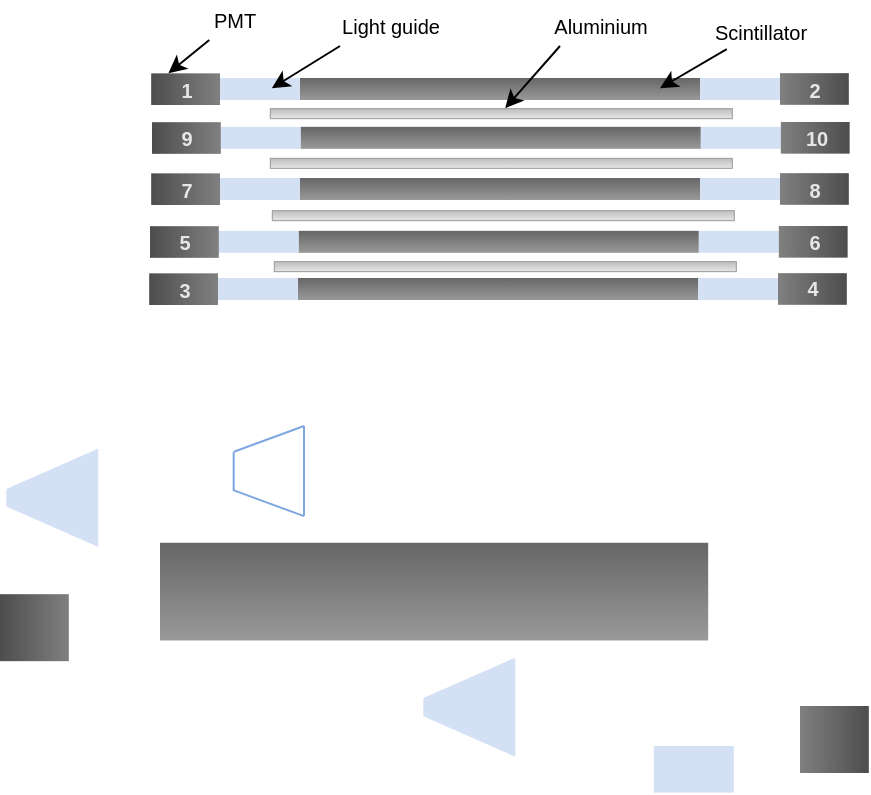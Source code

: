 <mxfile version="17.4.2" type="device"><diagram id="F793rIssLFSxNm0j3WOR" name="Pagina-2"><mxGraphModel dx="610" dy="468" grid="1" gridSize="10" guides="1" tooltips="1" connect="1" arrows="1" fold="1" page="1" pageScale="1" pageWidth="1169" pageHeight="827" math="0" shadow="0"><root><mxCell id="0"/><mxCell id="1" parent="0"/><mxCell id="4G-lnaGGp1i9wqiPuR36-37" value="" style="group" vertex="1" connectable="0" parent="1"><mxGeometry x="205.59" y="143.58" width="348.82" height="17.92" as="geometry"/></mxCell><mxCell id="4G-lnaGGp1i9wqiPuR36-16" value="" style="rounded=0;whiteSpace=wrap;html=1;fillColor=#D4E1F5;strokeColor=none;glass=0;sketch=0;shadow=0;" vertex="1" parent="4G-lnaGGp1i9wqiPuR36-37"><mxGeometry x="34.41" y="2.42" width="40" height="11" as="geometry"/></mxCell><mxCell id="4G-lnaGGp1i9wqiPuR36-2" value="" style="rounded=0;whiteSpace=wrap;html=1;arcSize=29;strokeColor=none;fillColor=#4D4D4D;gradientColor=#808080;gradientDirection=east;rotation=-180;direction=west;container=0;" vertex="1" parent="4G-lnaGGp1i9wqiPuR36-37"><mxGeometry x="-2.842e-14" y="0.09" width="34.41" height="15.83" as="geometry"/></mxCell><mxCell id="4G-lnaGGp1i9wqiPuR36-22" value="" style="rounded=0;whiteSpace=wrap;html=1;fillColor=#666666;strokeColor=none;glass=0;sketch=0;shadow=0;gradientColor=#999999;" vertex="1" parent="4G-lnaGGp1i9wqiPuR36-37"><mxGeometry x="74.41" y="2.42" width="200" height="11" as="geometry"/></mxCell><mxCell id="4G-lnaGGp1i9wqiPuR36-25" value="" style="rounded=0;whiteSpace=wrap;html=1;fillColor=#D4E1F5;strokeColor=none;glass=0;sketch=0;shadow=0;" vertex="1" parent="4G-lnaGGp1i9wqiPuR36-37"><mxGeometry x="274.41" y="2.42" width="40" height="11" as="geometry"/></mxCell><mxCell id="4G-lnaGGp1i9wqiPuR36-26" value="" style="rounded=0;whiteSpace=wrap;html=1;arcSize=29;strokeColor=none;fillColor=#4D4D4D;gradientColor=#808080;gradientDirection=east;rotation=-180;direction=west;container=0;flipH=1;" vertex="1" parent="4G-lnaGGp1i9wqiPuR36-37"><mxGeometry x="314.41" y="2.842e-14" width="34.41" height="15.83" as="geometry"/></mxCell><mxCell id="4G-lnaGGp1i9wqiPuR36-79" value="&lt;b&gt;&lt;font color=&quot;#e6e6e6&quot;&gt;1&lt;/font&gt;&lt;/b&gt;" style="text;html=1;align=center;verticalAlign=middle;resizable=0;points=[];autosize=1;strokeColor=none;fillColor=none;fontSize=10;fontColor=#000000;" vertex="1" parent="4G-lnaGGp1i9wqiPuR36-37"><mxGeometry x="7.2" y="-2.08" width="20" height="20" as="geometry"/></mxCell><mxCell id="4G-lnaGGp1i9wqiPuR36-84" value="&lt;b&gt;&lt;font color=&quot;#e6e6e6&quot;&gt;2&lt;/font&gt;&lt;/b&gt;" style="text;html=1;align=center;verticalAlign=middle;resizable=0;points=[];autosize=1;strokeColor=none;fillColor=none;fontSize=10;fontColor=#000000;" vertex="1" parent="4G-lnaGGp1i9wqiPuR36-37"><mxGeometry x="321.62" y="-2.08" width="20" height="20" as="geometry"/></mxCell><mxCell id="4G-lnaGGp1i9wqiPuR36-38" value="" style="group" vertex="1" connectable="0" parent="1"><mxGeometry x="206.0" y="168" width="348.82" height="18.09" as="geometry"/></mxCell><mxCell id="4G-lnaGGp1i9wqiPuR36-39" value="" style="rounded=0;whiteSpace=wrap;html=1;fillColor=#D4E1F5;strokeColor=none;glass=0;sketch=0;shadow=0;" vertex="1" parent="4G-lnaGGp1i9wqiPuR36-38"><mxGeometry x="34.41" y="2.42" width="40" height="11" as="geometry"/></mxCell><mxCell id="4G-lnaGGp1i9wqiPuR36-40" value="" style="rounded=0;whiteSpace=wrap;html=1;arcSize=29;strokeColor=none;fillColor=#4D4D4D;gradientColor=#808080;gradientDirection=east;rotation=-180;direction=west;container=0;" vertex="1" parent="4G-lnaGGp1i9wqiPuR36-38"><mxGeometry x="-2.842e-14" y="0.09" width="34.41" height="15.83" as="geometry"/></mxCell><mxCell id="4G-lnaGGp1i9wqiPuR36-41" value="" style="rounded=0;whiteSpace=wrap;html=1;fillColor=#666666;strokeColor=none;glass=0;sketch=0;shadow=0;gradientColor=#999999;" vertex="1" parent="4G-lnaGGp1i9wqiPuR36-38"><mxGeometry x="74.41" y="2.42" width="200" height="11" as="geometry"/></mxCell><mxCell id="4G-lnaGGp1i9wqiPuR36-42" value="" style="rounded=0;whiteSpace=wrap;html=1;fillColor=#D4E1F5;strokeColor=none;glass=0;sketch=0;shadow=0;" vertex="1" parent="4G-lnaGGp1i9wqiPuR36-38"><mxGeometry x="274.41" y="2.42" width="40" height="11" as="geometry"/></mxCell><mxCell id="4G-lnaGGp1i9wqiPuR36-43" value="" style="rounded=0;whiteSpace=wrap;html=1;arcSize=29;strokeColor=none;fillColor=#4D4D4D;gradientColor=#808080;gradientDirection=east;rotation=-180;direction=west;container=0;flipH=1;" vertex="1" parent="4G-lnaGGp1i9wqiPuR36-38"><mxGeometry x="314.41" y="2.842e-14" width="34.41" height="15.83" as="geometry"/></mxCell><mxCell id="4G-lnaGGp1i9wqiPuR36-63" value="" style="rounded=0;whiteSpace=wrap;html=1;shadow=0;glass=0;sketch=0;strokeColor=#999999;fillColor=#BDBDBD;gradientColor=#E6E6E6;strokeWidth=0.5;" vertex="1" parent="4G-lnaGGp1i9wqiPuR36-38"><mxGeometry x="58.91" y="-6.91" width="231" height="5" as="geometry"/></mxCell><mxCell id="4G-lnaGGp1i9wqiPuR36-80" value="&lt;b&gt;&lt;font color=&quot;#e6e6e6&quot;&gt;9&lt;/font&gt;&lt;/b&gt;" style="text;html=1;align=center;verticalAlign=middle;resizable=0;points=[];autosize=1;strokeColor=none;fillColor=none;fontSize=10;fontColor=#000000;" vertex="1" parent="4G-lnaGGp1i9wqiPuR36-38"><mxGeometry x="7.21" y="-1.91" width="20" height="20" as="geometry"/></mxCell><mxCell id="4G-lnaGGp1i9wqiPuR36-85" value="&lt;b&gt;&lt;font color=&quot;#e6e6e6&quot;&gt;10&lt;/font&gt;&lt;/b&gt;" style="text;html=1;align=center;verticalAlign=middle;resizable=0;points=[];autosize=1;strokeColor=none;fillColor=none;fontSize=10;fontColor=#000000;" vertex="1" parent="4G-lnaGGp1i9wqiPuR36-38"><mxGeometry x="316.61" y="-2.08" width="30" height="20" as="geometry"/></mxCell><mxCell id="4G-lnaGGp1i9wqiPuR36-44" value="" style="group" vertex="1" connectable="0" parent="1"><mxGeometry x="205.59" y="193.58" width="348.82" height="18.01" as="geometry"/></mxCell><mxCell id="4G-lnaGGp1i9wqiPuR36-45" value="" style="rounded=0;whiteSpace=wrap;html=1;fillColor=#D4E1F5;strokeColor=none;glass=0;sketch=0;shadow=0;" vertex="1" parent="4G-lnaGGp1i9wqiPuR36-44"><mxGeometry x="34.41" y="2.42" width="40" height="11" as="geometry"/></mxCell><mxCell id="4G-lnaGGp1i9wqiPuR36-46" value="" style="rounded=0;whiteSpace=wrap;html=1;arcSize=29;strokeColor=none;fillColor=#4D4D4D;gradientColor=#808080;gradientDirection=east;rotation=-180;direction=west;container=0;" vertex="1" parent="4G-lnaGGp1i9wqiPuR36-44"><mxGeometry x="-2.842e-14" y="0.09" width="34.41" height="15.83" as="geometry"/></mxCell><mxCell id="4G-lnaGGp1i9wqiPuR36-47" value="" style="rounded=0;whiteSpace=wrap;html=1;fillColor=#666666;strokeColor=none;glass=0;sketch=0;shadow=0;gradientColor=#999999;" vertex="1" parent="4G-lnaGGp1i9wqiPuR36-44"><mxGeometry x="74.41" y="2.42" width="200" height="11" as="geometry"/></mxCell><mxCell id="4G-lnaGGp1i9wqiPuR36-48" value="" style="rounded=0;whiteSpace=wrap;html=1;fillColor=#D4E1F5;strokeColor=none;glass=0;sketch=0;shadow=0;" vertex="1" parent="4G-lnaGGp1i9wqiPuR36-44"><mxGeometry x="274.41" y="2.42" width="40" height="11" as="geometry"/></mxCell><mxCell id="4G-lnaGGp1i9wqiPuR36-49" value="" style="rounded=0;whiteSpace=wrap;html=1;arcSize=29;strokeColor=none;fillColor=#4D4D4D;gradientColor=#808080;gradientDirection=east;rotation=-180;direction=west;container=0;flipH=1;" vertex="1" parent="4G-lnaGGp1i9wqiPuR36-44"><mxGeometry x="314.41" y="2.842e-14" width="34.41" height="15.83" as="geometry"/></mxCell><mxCell id="4G-lnaGGp1i9wqiPuR36-81" value="&lt;b&gt;&lt;font color=&quot;#e6e6e6&quot;&gt;7&lt;/font&gt;&lt;/b&gt;" style="text;html=1;align=center;verticalAlign=middle;resizable=0;points=[];autosize=1;strokeColor=none;fillColor=none;fontSize=10;fontColor=#000000;" vertex="1" parent="4G-lnaGGp1i9wqiPuR36-44"><mxGeometry x="7.21" y="-1.99" width="20" height="20" as="geometry"/></mxCell><mxCell id="4G-lnaGGp1i9wqiPuR36-86" value="&lt;b&gt;&lt;font color=&quot;#e6e6e6&quot;&gt;8&lt;/font&gt;&lt;/b&gt;" style="text;html=1;align=center;verticalAlign=middle;resizable=0;points=[];autosize=1;strokeColor=none;fillColor=none;fontSize=10;fontColor=#000000;" vertex="1" parent="4G-lnaGGp1i9wqiPuR36-44"><mxGeometry x="321.62" y="-1.99" width="20" height="20" as="geometry"/></mxCell><mxCell id="4G-lnaGGp1i9wqiPuR36-50" value="" style="group" vertex="1" connectable="0" parent="1"><mxGeometry x="205.0" y="220" width="348.82" height="18.01" as="geometry"/></mxCell><mxCell id="4G-lnaGGp1i9wqiPuR36-51" value="" style="rounded=0;whiteSpace=wrap;html=1;fillColor=#D4E1F5;strokeColor=none;glass=0;sketch=0;shadow=0;" vertex="1" parent="4G-lnaGGp1i9wqiPuR36-50"><mxGeometry x="34.41" y="2.42" width="40" height="11" as="geometry"/></mxCell><mxCell id="4G-lnaGGp1i9wqiPuR36-52" value="" style="rounded=0;whiteSpace=wrap;html=1;arcSize=29;strokeColor=none;fillColor=#4D4D4D;gradientColor=#808080;gradientDirection=east;rotation=-180;direction=west;container=0;" vertex="1" parent="4G-lnaGGp1i9wqiPuR36-50"><mxGeometry x="-2.842e-14" y="0.09" width="34.41" height="15.83" as="geometry"/></mxCell><mxCell id="4G-lnaGGp1i9wqiPuR36-53" value="" style="rounded=0;whiteSpace=wrap;html=1;fillColor=#666666;strokeColor=none;glass=0;sketch=0;shadow=0;gradientColor=#999999;" vertex="1" parent="4G-lnaGGp1i9wqiPuR36-50"><mxGeometry x="74.41" y="2.42" width="200" height="11" as="geometry"/></mxCell><mxCell id="4G-lnaGGp1i9wqiPuR36-54" value="" style="rounded=0;whiteSpace=wrap;html=1;fillColor=#D4E1F5;strokeColor=none;glass=0;sketch=0;shadow=0;" vertex="1" parent="4G-lnaGGp1i9wqiPuR36-50"><mxGeometry x="274.41" y="2.42" width="40" height="11" as="geometry"/></mxCell><mxCell id="4G-lnaGGp1i9wqiPuR36-55" value="" style="rounded=0;whiteSpace=wrap;html=1;arcSize=29;strokeColor=none;fillColor=#4D4D4D;gradientColor=#808080;gradientDirection=east;rotation=-180;direction=west;container=0;flipH=1;" vertex="1" parent="4G-lnaGGp1i9wqiPuR36-50"><mxGeometry x="314.41" y="2.842e-14" width="34.41" height="15.83" as="geometry"/></mxCell><mxCell id="4G-lnaGGp1i9wqiPuR36-82" value="&lt;b&gt;&lt;font color=&quot;#e6e6e6&quot;&gt;5&lt;/font&gt;&lt;/b&gt;" style="text;html=1;align=center;verticalAlign=middle;resizable=0;points=[];autosize=1;strokeColor=none;fillColor=none;fontSize=10;fontColor=#000000;" vertex="1" parent="4G-lnaGGp1i9wqiPuR36-50"><mxGeometry x="7.21" y="-2" width="20" height="20" as="geometry"/></mxCell><mxCell id="4G-lnaGGp1i9wqiPuR36-87" value="&lt;b&gt;&lt;font color=&quot;#e6e6e6&quot;&gt;6&lt;/font&gt;&lt;/b&gt;" style="text;html=1;align=center;verticalAlign=middle;resizable=0;points=[];autosize=1;strokeColor=none;fillColor=none;fontSize=10;fontColor=#000000;" vertex="1" parent="4G-lnaGGp1i9wqiPuR36-50"><mxGeometry x="321.62" y="-1.99" width="20" height="20" as="geometry"/></mxCell><mxCell id="4G-lnaGGp1i9wqiPuR36-56" value="" style="group" vertex="1" connectable="0" parent="1"><mxGeometry x="204.59" y="243.58" width="348.82" height="17.92" as="geometry"/></mxCell><mxCell id="4G-lnaGGp1i9wqiPuR36-57" value="" style="rounded=0;whiteSpace=wrap;html=1;fillColor=#D4E1F5;strokeColor=none;glass=0;sketch=0;shadow=0;" vertex="1" parent="4G-lnaGGp1i9wqiPuR36-56"><mxGeometry x="34.41" y="2.42" width="40" height="11" as="geometry"/></mxCell><mxCell id="4G-lnaGGp1i9wqiPuR36-58" value="" style="rounded=0;whiteSpace=wrap;html=1;arcSize=29;strokeColor=none;fillColor=#4D4D4D;gradientColor=#808080;gradientDirection=east;rotation=-180;direction=west;container=0;" vertex="1" parent="4G-lnaGGp1i9wqiPuR36-56"><mxGeometry x="-2.842e-14" y="0.09" width="34.41" height="15.83" as="geometry"/></mxCell><mxCell id="4G-lnaGGp1i9wqiPuR36-59" value="" style="rounded=0;whiteSpace=wrap;html=1;fillColor=#666666;strokeColor=none;glass=0;sketch=0;shadow=0;gradientColor=#999999;" vertex="1" parent="4G-lnaGGp1i9wqiPuR36-56"><mxGeometry x="74.41" y="2.42" width="200" height="11" as="geometry"/></mxCell><mxCell id="4G-lnaGGp1i9wqiPuR36-60" value="" style="rounded=0;whiteSpace=wrap;html=1;fillColor=#D4E1F5;strokeColor=none;glass=0;sketch=0;shadow=0;" vertex="1" parent="4G-lnaGGp1i9wqiPuR36-56"><mxGeometry x="274.41" y="2.42" width="40" height="11" as="geometry"/></mxCell><mxCell id="4G-lnaGGp1i9wqiPuR36-61" value="" style="rounded=0;whiteSpace=wrap;html=1;arcSize=29;strokeColor=none;fillColor=#4D4D4D;gradientColor=#808080;gradientDirection=east;rotation=-180;direction=west;container=0;flipH=1;" vertex="1" parent="4G-lnaGGp1i9wqiPuR36-56"><mxGeometry x="314.41" y="2.842e-14" width="34.41" height="15.83" as="geometry"/></mxCell><mxCell id="4G-lnaGGp1i9wqiPuR36-83" value="&lt;b&gt;&lt;font color=&quot;#e6e6e6&quot;&gt;3&lt;/font&gt;&lt;/b&gt;" style="text;html=1;align=center;verticalAlign=middle;resizable=0;points=[];autosize=1;strokeColor=none;fillColor=none;fontSize=10;fontColor=#000000;" vertex="1" parent="4G-lnaGGp1i9wqiPuR36-56"><mxGeometry x="7.21" y="-2.08" width="20" height="20" as="geometry"/></mxCell><mxCell id="4G-lnaGGp1i9wqiPuR36-88" value="&lt;b&gt;&lt;font color=&quot;#e6e6e6&quot;&gt;4&lt;/font&gt;&lt;/b&gt;" style="text;html=1;align=center;verticalAlign=middle;resizable=0;points=[];autosize=1;strokeColor=none;fillColor=none;fontSize=10;fontColor=#000000;" vertex="1" parent="4G-lnaGGp1i9wqiPuR36-56"><mxGeometry x="321.62" y="-2.09" width="20" height="20" as="geometry"/></mxCell><mxCell id="4G-lnaGGp1i9wqiPuR36-65" value="" style="rounded=0;whiteSpace=wrap;html=1;shadow=0;glass=0;sketch=0;strokeColor=#999999;fillColor=#BDBDBD;gradientColor=#E6E6E6;strokeWidth=0.5;" vertex="1" parent="1"><mxGeometry x="264.91" y="185.92" width="231" height="5" as="geometry"/></mxCell><mxCell id="4G-lnaGGp1i9wqiPuR36-66" value="" style="rounded=0;whiteSpace=wrap;html=1;shadow=0;glass=0;sketch=0;strokeColor=#999999;fillColor=#BDBDBD;gradientColor=#E6E6E6;strokeWidth=0.5;" vertex="1" parent="1"><mxGeometry x="265.91" y="212.09" width="231" height="5" as="geometry"/></mxCell><mxCell id="4G-lnaGGp1i9wqiPuR36-67" value="" style="rounded=0;whiteSpace=wrap;html=1;shadow=0;glass=0;sketch=0;strokeColor=#999999;fillColor=#BDBDBD;gradientColor=#E6E6E6;strokeWidth=0.5;" vertex="1" parent="1"><mxGeometry x="266.91" y="237.58" width="231" height="5" as="geometry"/></mxCell><mxCell id="4G-lnaGGp1i9wqiPuR36-68" value="&lt;font style=&quot;font-size: 10px&quot;&gt;Aluminium&lt;/font&gt;" style="text;html=1;align=center;verticalAlign=middle;resizable=0;points=[];autosize=1;strokeColor=none;fillColor=none;" vertex="1" parent="1"><mxGeometry x="400" y="110" width="60" height="20" as="geometry"/></mxCell><mxCell id="4G-lnaGGp1i9wqiPuR36-69" value="" style="endArrow=classic;html=1;rounded=0;" edge="1" parent="1" target="4G-lnaGGp1i9wqiPuR36-63"><mxGeometry width="50" height="50" relative="1" as="geometry"><mxPoint x="410" y="130" as="sourcePoint"/><mxPoint x="350" y="60" as="targetPoint"/></mxGeometry></mxCell><mxCell id="4G-lnaGGp1i9wqiPuR36-70" value="" style="endArrow=classic;html=1;rounded=0;" edge="1" parent="1"><mxGeometry width="50" height="50" relative="1" as="geometry"><mxPoint x="300" y="130" as="sourcePoint"/><mxPoint x="265.912" y="151.09" as="targetPoint"/></mxGeometry></mxCell><mxCell id="4G-lnaGGp1i9wqiPuR36-71" value="&lt;font style=&quot;font-size: 10px&quot;&gt;Light guide&lt;/font&gt;" style="text;html=1;align=center;verticalAlign=middle;resizable=0;points=[];autosize=1;strokeColor=none;fillColor=none;" vertex="1" parent="1"><mxGeometry x="295" y="110" width="60" height="20" as="geometry"/></mxCell><mxCell id="4G-lnaGGp1i9wqiPuR36-74" value="" style="endArrow=classic;html=1;rounded=0;entryX=0.25;entryY=0;entryDx=0;entryDy=0;" edge="1" parent="1" source="4G-lnaGGp1i9wqiPuR36-75" target="4G-lnaGGp1i9wqiPuR36-2"><mxGeometry width="50" height="50" relative="1" as="geometry"><mxPoint x="240" y="120" as="sourcePoint"/><mxPoint x="210" y="144" as="targetPoint"/></mxGeometry></mxCell><mxCell id="4G-lnaGGp1i9wqiPuR36-75" value="&lt;font color=&quot;#000000&quot;&gt;PMT&lt;/font&gt;" style="text;html=1;align=center;verticalAlign=middle;resizable=0;points=[];autosize=1;strokeColor=none;fillColor=none;fontSize=10;fontColor=#7EA6E0;" vertex="1" parent="1"><mxGeometry x="226.91" y="107" width="40" height="20" as="geometry"/></mxCell><mxCell id="4G-lnaGGp1i9wqiPuR36-77" value="" style="endArrow=classic;html=1;rounded=0;exitX=0.223;exitY=0.927;exitDx=0;exitDy=0;exitPerimeter=0;" edge="1" parent="1" source="4G-lnaGGp1i9wqiPuR36-78"><mxGeometry width="50" height="50" relative="1" as="geometry"><mxPoint x="487" y="120" as="sourcePoint"/><mxPoint x="460.002" y="151.09" as="targetPoint"/></mxGeometry></mxCell><mxCell id="4G-lnaGGp1i9wqiPuR36-78" value="&lt;font style=&quot;font-size: 10px&quot;&gt;Scintillator&lt;/font&gt;" style="text;html=1;align=center;verticalAlign=middle;resizable=0;points=[];autosize=1;strokeColor=none;fillColor=none;" vertex="1" parent="1"><mxGeometry x="480" y="113" width="60" height="20" as="geometry"/></mxCell><mxCell id="LRX7v4GH9Q6KXmwEOR2p-3" value="" style="rounded=0;whiteSpace=wrap;html=1;arcSize=29;strokeColor=none;fillColor=#4D4D4D;gradientColor=#808080;gradientDirection=east;rotation=-180;direction=west;container=0;" vertex="1" parent="1"><mxGeometry x="130.0" y="404.09" width="34.41" height="33.497" as="geometry"/></mxCell><mxCell id="LRX7v4GH9Q6KXmwEOR2p-5" value="" style="rounded=0;whiteSpace=wrap;html=1;fillColor=#D4E1F5;strokeColor=none;glass=0;sketch=0;shadow=0;" vertex="1" parent="1"><mxGeometry x="456.91" y="480.001" width="40.0" height="23.277" as="geometry"/></mxCell><mxCell id="LRX7v4GH9Q6KXmwEOR2p-6" value="" style="rounded=0;whiteSpace=wrap;html=1;arcSize=29;strokeColor=none;fillColor=#4D4D4D;gradientColor=#808080;gradientDirection=east;rotation=-180;direction=west;container=0;flipH=1;" vertex="1" parent="1"><mxGeometry x="530.0" y="460.0" width="34.41" height="33.497" as="geometry"/></mxCell><mxCell id="LRX7v4GH9Q6KXmwEOR2p-9" value="" style="shape=trapezoid;perimeter=trapezoidPerimeter;whiteSpace=wrap;html=1;fixedSize=1;rounded=0;shadow=0;glass=0;sketch=0;fontSize=10;fontColor=#E6E6E6;strokeColor=#D4E1F5;strokeWidth=0.5;fillColor=#D4E1F5;gradientColor=none;rotation=-90;container=0;" vertex="1" parent="1"><mxGeometry x="131.67" y="332.89" width="48.5" height="45.49" as="geometry"/></mxCell><mxCell id="LRX7v4GH9Q6KXmwEOR2p-4" value="" style="rounded=0;whiteSpace=wrap;html=1;fillColor=#666666;strokeColor=none;glass=0;sketch=0;shadow=0;gradientColor=#999999;container=0;" vertex="1" parent="1"><mxGeometry x="210" y="378.38" width="274.09" height="48.85" as="geometry"/></mxCell><mxCell id="LRX7v4GH9Q6KXmwEOR2p-21" value="" style="shape=trapezoid;perimeter=trapezoidPerimeter;whiteSpace=wrap;html=1;fixedSize=1;rounded=0;shadow=0;glass=0;sketch=0;fontSize=10;fontColor=#E6E6E6;strokeColor=#D4E1F5;strokeWidth=0.5;fillColor=#D4E1F5;gradientColor=none;rotation=-90;container=0;" vertex="1" parent="1"><mxGeometry x="340" y="437.59" width="48.85" height="45.49" as="geometry"/></mxCell><mxCell id="LRX7v4GH9Q6KXmwEOR2p-22" value="" style="endArrow=none;html=1;rounded=0;fontSize=10;fontColor=#E6E6E6;strokeColor=#7EA6E0;fillColor=#D4E1F5;" edge="1" parent="1"><mxGeometry width="50" height="50" relative="1" as="geometry"><mxPoint x="247" y="332.89" as="sourcePoint"/><mxPoint x="282" y="320" as="targetPoint"/></mxGeometry></mxCell><mxCell id="LRX7v4GH9Q6KXmwEOR2p-23" value="" style="endArrow=none;html=1;rounded=0;fontSize=10;fontColor=#E6E6E6;strokeColor=#7EA6E0;fillColor=#D4E1F5;" edge="1" parent="1"><mxGeometry width="50" height="50" relative="1" as="geometry"><mxPoint x="247" y="352.17" as="sourcePoint"/><mxPoint x="282" y="365.09" as="targetPoint"/></mxGeometry></mxCell><mxCell id="LRX7v4GH9Q6KXmwEOR2p-24" value="" style="endArrow=none;html=1;rounded=0;fontSize=10;fontColor=#E6E6E6;strokeColor=#7EA6E0;fillColor=#D4E1F5;" edge="1" parent="1"><mxGeometry width="50" height="50" relative="1" as="geometry"><mxPoint x="246.84" y="352.56" as="sourcePoint"/><mxPoint x="246.84" y="332.89" as="targetPoint"/></mxGeometry></mxCell><mxCell id="LRX7v4GH9Q6KXmwEOR2p-25" value="" style="endArrow=none;html=1;rounded=0;fontSize=10;fontColor=#E6E6E6;strokeColor=#7EA6E0;fillColor=#D4E1F5;" edge="1" parent="1"><mxGeometry width="50" height="50" relative="1" as="geometry"><mxPoint x="282" y="365" as="sourcePoint"/><mxPoint x="282.0" y="320" as="targetPoint"/></mxGeometry></mxCell></root></mxGraphModel></diagram></mxfile>